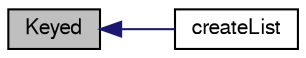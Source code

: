 digraph "Keyed"
{
  bgcolor="transparent";
  edge [fontname="FreeSans",fontsize="10",labelfontname="FreeSans",labelfontsize="10"];
  node [fontname="FreeSans",fontsize="10",shape=record];
  rankdir="LR";
  Node1 [label="Keyed",height=0.2,width=0.4,color="black", fillcolor="grey75", style="filled", fontcolor="black"];
  Node1 -> Node2 [dir="back",color="midnightblue",fontsize="10",style="solid",fontname="FreeSans"];
  Node2 [label="createList",height=0.2,width=0.4,color="black",URL="$a25754.html#afd19ffd11916097ebb95a55df0b6e1a8",tooltip="Add labels to a list of values. "];
}
